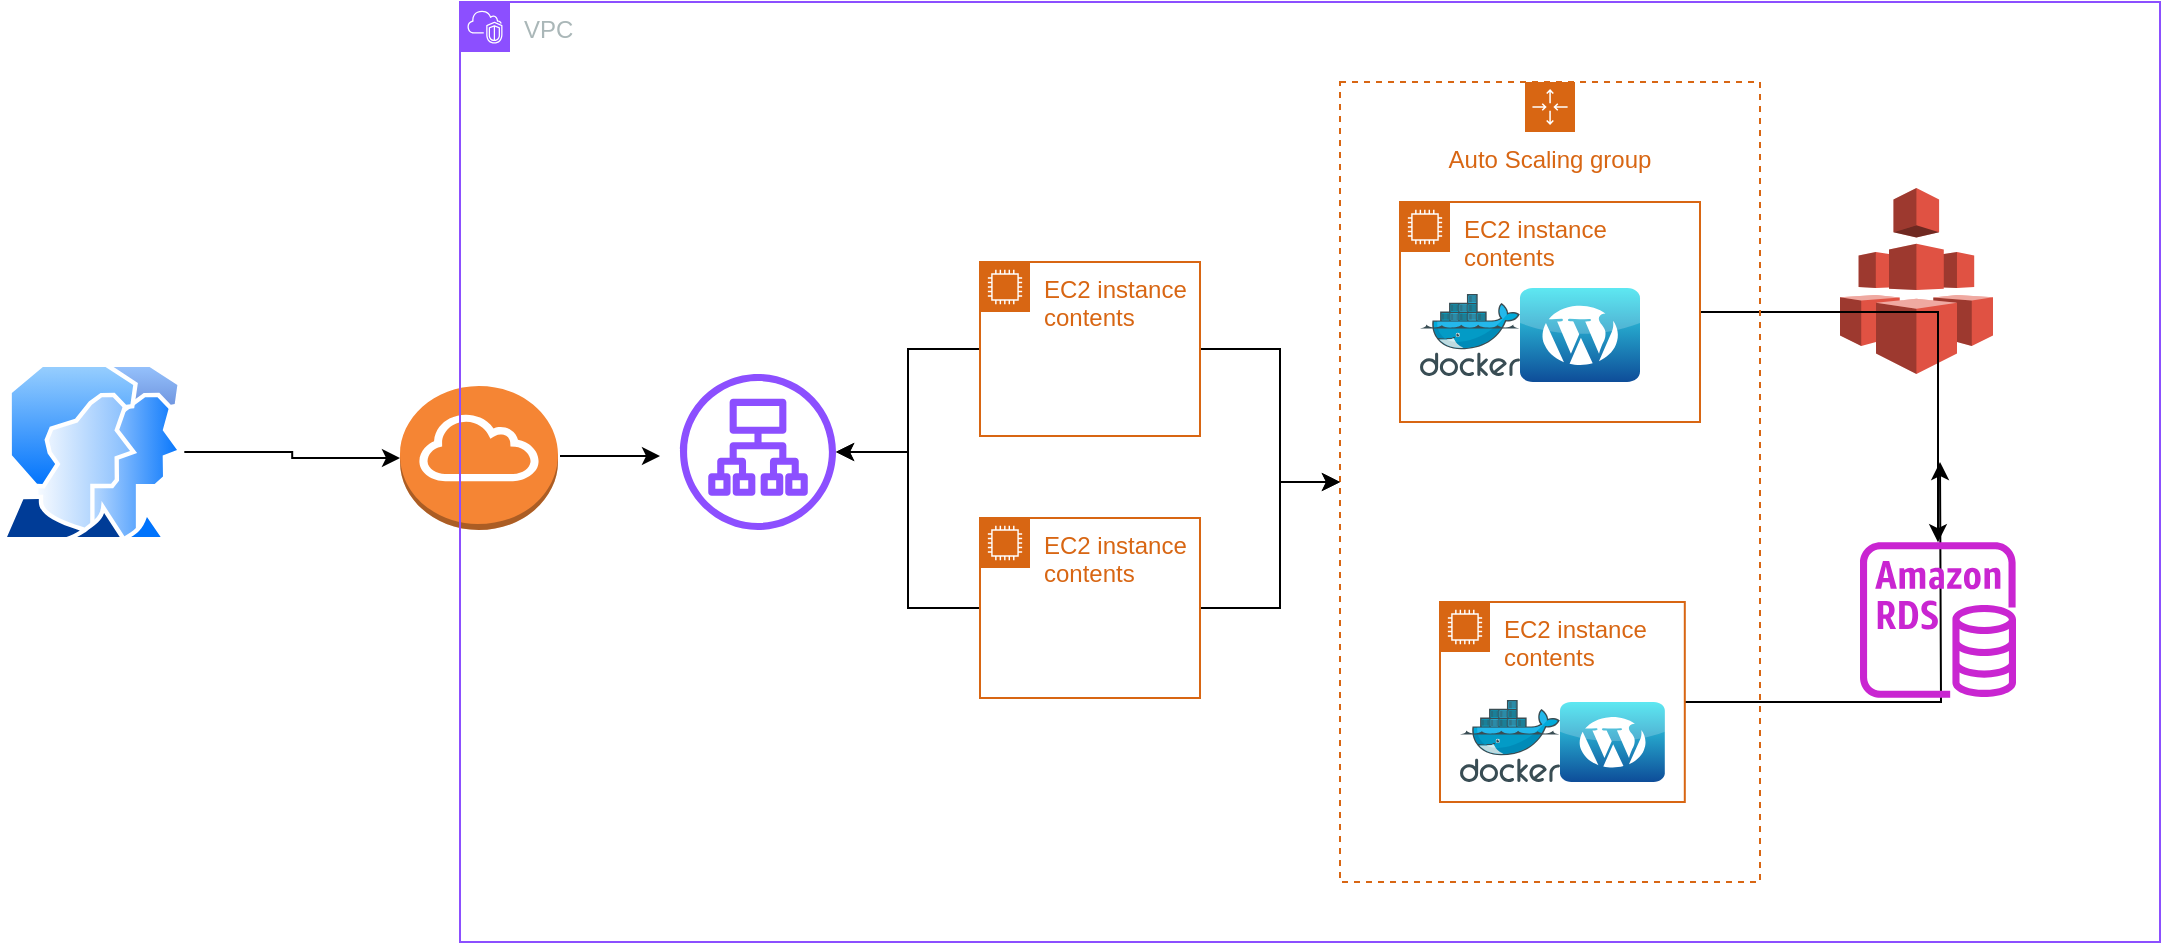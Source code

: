 <mxfile version="28.2.0">
  <diagram name="WordPress AWS" id="C60rbqC7dP8JZodKeA0a">
    <mxGraphModel dx="2064" dy="713" grid="1" gridSize="10" guides="1" tooltips="1" connect="1" arrows="1" fold="1" page="1" pageScale="1" pageWidth="827" pageHeight="1169" math="0" shadow="0">
      <root>
        <mxCell id="0" />
        <mxCell id="1" parent="0" />
        <mxCell id="CFeZ0WPQ4spNyl666lTh-9" style="edgeStyle=orthogonalEdgeStyle;rounded=0;orthogonalLoop=1;jettySize=auto;html=1;" edge="1" parent="1">
          <mxGeometry relative="1" as="geometry">
            <mxPoint x="40.0" y="267.0" as="sourcePoint" />
            <mxPoint x="90.0" y="267.0" as="targetPoint" />
          </mxGeometry>
        </mxCell>
        <mxCell id="CFeZ0WPQ4spNyl666lTh-13" style="edgeStyle=orthogonalEdgeStyle;rounded=0;orthogonalLoop=1;jettySize=auto;html=1;exitX=1;exitY=0.5;exitDx=0;exitDy=0;" edge="1" parent="1" source="CFeZ0WPQ4spNyl666lTh-24">
          <mxGeometry relative="1" as="geometry">
            <mxPoint x="580" y="475" as="sourcePoint" />
            <mxPoint x="730" y="270" as="targetPoint" />
          </mxGeometry>
        </mxCell>
        <mxCell id="CFeZ0WPQ4spNyl666lTh-17" value="" style="sketch=0;outlineConnect=0;fontColor=#232F3E;gradientColor=none;fillColor=#C925D1;strokeColor=none;dashed=0;verticalLabelPosition=bottom;verticalAlign=top;align=center;html=1;fontSize=12;fontStyle=0;aspect=fixed;pointerEvents=1;shape=mxgraph.aws4.rds_instance;" vertex="1" parent="1">
          <mxGeometry x="690" y="310" width="78" height="78" as="geometry" />
        </mxCell>
        <mxCell id="CFeZ0WPQ4spNyl666lTh-18" value="" style="outlineConnect=0;dashed=0;verticalLabelPosition=bottom;verticalAlign=top;align=center;html=1;shape=mxgraph.aws3.efs;fillColor=#E05243;gradientColor=none;" vertex="1" parent="1">
          <mxGeometry x="680" y="133" width="76.5" height="93" as="geometry" />
        </mxCell>
        <mxCell id="CFeZ0WPQ4spNyl666lTh-43" style="edgeStyle=orthogonalEdgeStyle;rounded=0;orthogonalLoop=1;jettySize=auto;html=1;exitX=1;exitY=0.5;exitDx=0;exitDy=0;" edge="1" parent="1" source="CFeZ0WPQ4spNyl666lTh-19" target="CFeZ0WPQ4spNyl666lTh-17">
          <mxGeometry relative="1" as="geometry">
            <mxPoint x="720" y="195.353" as="targetPoint" />
          </mxGeometry>
        </mxCell>
        <mxCell id="CFeZ0WPQ4spNyl666lTh-19" value="EC2 instance contents" style="points=[[0,0],[0.25,0],[0.5,0],[0.75,0],[1,0],[1,0.25],[1,0.5],[1,0.75],[1,1],[0.75,1],[0.5,1],[0.25,1],[0,1],[0,0.75],[0,0.5],[0,0.25]];outlineConnect=0;gradientColor=none;html=1;whiteSpace=wrap;fontSize=12;fontStyle=0;container=1;pointerEvents=0;collapsible=0;recursiveResize=0;shape=mxgraph.aws4.group;grIcon=mxgraph.aws4.group_ec2_instance_contents;strokeColor=#D86613;fillColor=none;verticalAlign=top;align=left;spacingLeft=30;fontColor=#D86613;dashed=0;" vertex="1" parent="1">
          <mxGeometry x="460" y="140" width="150" height="110" as="geometry" />
        </mxCell>
        <mxCell id="CFeZ0WPQ4spNyl666lTh-25" value="" style="image;sketch=0;aspect=fixed;html=1;points=[];align=center;fontSize=12;image=img/lib/mscae/Docker.svg;" vertex="1" parent="CFeZ0WPQ4spNyl666lTh-19">
          <mxGeometry x="10" y="46" width="50" height="41" as="geometry" />
        </mxCell>
        <mxCell id="CFeZ0WPQ4spNyl666lTh-28" value="" style="dashed=0;outlineConnect=0;html=1;align=center;labelPosition=center;verticalLabelPosition=bottom;verticalAlign=top;shape=mxgraph.webicons.wordpress;fillColor=#35E2EE;gradientColor=#0E4D99" vertex="1" parent="CFeZ0WPQ4spNyl666lTh-19">
          <mxGeometry x="60" y="43" width="60" height="47" as="geometry" />
        </mxCell>
        <mxCell id="CFeZ0WPQ4spNyl666lTh-24" value="EC2 instance contents" style="points=[[0,0],[0.25,0],[0.5,0],[0.75,0],[1,0],[1,0.25],[1,0.5],[1,0.75],[1,1],[0.75,1],[0.5,1],[0.25,1],[0,1],[0,0.75],[0,0.5],[0,0.25]];outlineConnect=0;gradientColor=none;html=1;whiteSpace=wrap;fontSize=12;fontStyle=0;container=1;pointerEvents=0;collapsible=0;recursiveResize=0;shape=mxgraph.aws4.group;grIcon=mxgraph.aws4.group_ec2_instance_contents;strokeColor=#D86613;fillColor=none;verticalAlign=top;align=left;spacingLeft=30;fontColor=#D86613;dashed=0;" vertex="1" parent="1">
          <mxGeometry x="480" y="340" width="122.4" height="100" as="geometry" />
        </mxCell>
        <mxCell id="CFeZ0WPQ4spNyl666lTh-26" value="" style="image;sketch=0;aspect=fixed;html=1;points=[];align=center;fontSize=12;image=img/lib/mscae/Docker.svg;" vertex="1" parent="CFeZ0WPQ4spNyl666lTh-24">
          <mxGeometry x="10" y="49" width="50" height="41" as="geometry" />
        </mxCell>
        <mxCell id="CFeZ0WPQ4spNyl666lTh-27" value="" style="dashed=0;outlineConnect=0;html=1;align=center;labelPosition=center;verticalLabelPosition=bottom;verticalAlign=top;shape=mxgraph.webicons.wordpress;fillColor=#35E2EE;gradientColor=#0E4D99" vertex="1" parent="CFeZ0WPQ4spNyl666lTh-24">
          <mxGeometry x="60" y="50" width="52.4" height="40" as="geometry" />
        </mxCell>
        <mxCell id="CFeZ0WPQ4spNyl666lTh-29" value="Auto Scaling group" style="points=[[0,0],[0.25,0],[0.5,0],[0.75,0],[1,0],[1,0.25],[1,0.5],[1,0.75],[1,1],[0.75,1],[0.5,1],[0.25,1],[0,1],[0,0.75],[0,0.5],[0,0.25]];outlineConnect=0;gradientColor=none;html=1;whiteSpace=wrap;fontSize=12;fontStyle=0;container=1;pointerEvents=0;collapsible=0;recursiveResize=0;shape=mxgraph.aws4.groupCenter;grIcon=mxgraph.aws4.group_auto_scaling_group;grStroke=1;strokeColor=#D86613;fillColor=none;verticalAlign=top;align=center;fontColor=#D86613;dashed=1;spacingTop=25;" vertex="1" parent="1">
          <mxGeometry x="430" y="80" width="210" height="400" as="geometry" />
        </mxCell>
        <mxCell id="CFeZ0WPQ4spNyl666lTh-31" value="" style="sketch=0;outlineConnect=0;fontColor=#232F3E;gradientColor=none;fillColor=#8C4FFF;strokeColor=none;dashed=0;verticalLabelPosition=bottom;verticalAlign=top;align=center;html=1;fontSize=12;fontStyle=0;aspect=fixed;pointerEvents=1;shape=mxgraph.aws4.application_load_balancer;" vertex="1" parent="1">
          <mxGeometry x="100" y="226" width="78" height="78" as="geometry" />
        </mxCell>
        <mxCell id="CFeZ0WPQ4spNyl666lTh-32" value="" style="outlineConnect=0;dashed=0;verticalLabelPosition=bottom;verticalAlign=top;align=center;html=1;shape=mxgraph.aws3.internet_gateway;fillColor=#F58534;gradientColor=none;" vertex="1" parent="1">
          <mxGeometry x="-40" y="232" width="79" height="72" as="geometry" />
        </mxCell>
        <mxCell id="CFeZ0WPQ4spNyl666lTh-36" style="edgeStyle=orthogonalEdgeStyle;rounded=0;orthogonalLoop=1;jettySize=auto;html=1;exitX=1;exitY=0.5;exitDx=0;exitDy=0;" edge="1" parent="1" source="CFeZ0WPQ4spNyl666lTh-34" target="CFeZ0WPQ4spNyl666lTh-29">
          <mxGeometry relative="1" as="geometry">
            <mxPoint x="380" y="213" as="targetPoint" />
            <Array as="points">
              <mxPoint x="400" y="213" />
              <mxPoint x="400" y="280" />
            </Array>
          </mxGeometry>
        </mxCell>
        <mxCell id="CFeZ0WPQ4spNyl666lTh-45" style="edgeStyle=orthogonalEdgeStyle;rounded=0;orthogonalLoop=1;jettySize=auto;html=1;exitX=0;exitY=0.5;exitDx=0;exitDy=0;" edge="1" parent="1" source="CFeZ0WPQ4spNyl666lTh-34" target="CFeZ0WPQ4spNyl666lTh-31">
          <mxGeometry relative="1" as="geometry" />
        </mxCell>
        <mxCell id="CFeZ0WPQ4spNyl666lTh-34" value="EC2 instance contents" style="points=[[0,0],[0.25,0],[0.5,0],[0.75,0],[1,0],[1,0.25],[1,0.5],[1,0.75],[1,1],[0.75,1],[0.5,1],[0.25,1],[0,1],[0,0.75],[0,0.5],[0,0.25]];outlineConnect=0;gradientColor=none;html=1;whiteSpace=wrap;fontSize=12;fontStyle=0;container=1;pointerEvents=0;collapsible=0;recursiveResize=0;shape=mxgraph.aws4.group;grIcon=mxgraph.aws4.group_ec2_instance_contents;strokeColor=#D86613;fillColor=none;verticalAlign=top;align=left;spacingLeft=30;fontColor=#D86613;dashed=0;" vertex="1" parent="1">
          <mxGeometry x="250" y="170" width="110" height="87" as="geometry" />
        </mxCell>
        <mxCell id="CFeZ0WPQ4spNyl666lTh-40" style="edgeStyle=orthogonalEdgeStyle;rounded=0;orthogonalLoop=1;jettySize=auto;html=1;exitX=1;exitY=0.5;exitDx=0;exitDy=0;" edge="1" parent="1" source="CFeZ0WPQ4spNyl666lTh-35" target="CFeZ0WPQ4spNyl666lTh-29">
          <mxGeometry relative="1" as="geometry">
            <Array as="points">
              <mxPoint x="400" y="343" />
              <mxPoint x="400" y="280" />
            </Array>
          </mxGeometry>
        </mxCell>
        <mxCell id="CFeZ0WPQ4spNyl666lTh-47" style="edgeStyle=orthogonalEdgeStyle;rounded=0;orthogonalLoop=1;jettySize=auto;html=1;exitX=0;exitY=0.5;exitDx=0;exitDy=0;" edge="1" parent="1" source="CFeZ0WPQ4spNyl666lTh-35" target="CFeZ0WPQ4spNyl666lTh-31">
          <mxGeometry relative="1" as="geometry" />
        </mxCell>
        <mxCell id="CFeZ0WPQ4spNyl666lTh-35" value="EC2 instance contents" style="points=[[0,0],[0.25,0],[0.5,0],[0.75,0],[1,0],[1,0.25],[1,0.5],[1,0.75],[1,1],[0.75,1],[0.5,1],[0.25,1],[0,1],[0,0.75],[0,0.5],[0,0.25]];outlineConnect=0;gradientColor=none;html=1;whiteSpace=wrap;fontSize=12;fontStyle=0;container=1;pointerEvents=0;collapsible=0;recursiveResize=0;shape=mxgraph.aws4.group;grIcon=mxgraph.aws4.group_ec2_instance_contents;strokeColor=#D86613;fillColor=none;verticalAlign=top;align=left;spacingLeft=30;fontColor=#D86613;dashed=0;" vertex="1" parent="1">
          <mxGeometry x="250" y="298" width="110" height="90" as="geometry" />
        </mxCell>
        <mxCell id="CFeZ0WPQ4spNyl666lTh-44" style="edgeStyle=orthogonalEdgeStyle;rounded=0;orthogonalLoop=1;jettySize=auto;html=1;exitX=0.5;exitY=1;exitDx=0;exitDy=0;" edge="1" parent="1" source="CFeZ0WPQ4spNyl666lTh-29" target="CFeZ0WPQ4spNyl666lTh-29">
          <mxGeometry relative="1" as="geometry" />
        </mxCell>
        <mxCell id="CFeZ0WPQ4spNyl666lTh-49" value="" style="edgeStyle=orthogonalEdgeStyle;rounded=0;orthogonalLoop=1;jettySize=auto;html=1;" edge="1" parent="1" source="CFeZ0WPQ4spNyl666lTh-48" target="CFeZ0WPQ4spNyl666lTh-32">
          <mxGeometry relative="1" as="geometry" />
        </mxCell>
        <mxCell id="CFeZ0WPQ4spNyl666lTh-48" value="" style="image;aspect=fixed;perimeter=ellipsePerimeter;html=1;align=center;shadow=0;dashed=0;spacingTop=3;image=img/lib/active_directory/user_accounts.svg;" vertex="1" parent="1">
          <mxGeometry x="-240" y="220.3" width="92.16" height="89.4" as="geometry" />
        </mxCell>
        <mxCell id="CFeZ0WPQ4spNyl666lTh-50" value="VPC" style="points=[[0,0],[0.25,0],[0.5,0],[0.75,0],[1,0],[1,0.25],[1,0.5],[1,0.75],[1,1],[0.75,1],[0.5,1],[0.25,1],[0,1],[0,0.75],[0,0.5],[0,0.25]];outlineConnect=0;gradientColor=none;html=1;whiteSpace=wrap;fontSize=12;fontStyle=0;container=1;pointerEvents=0;collapsible=0;recursiveResize=0;shape=mxgraph.aws4.group;grIcon=mxgraph.aws4.group_vpc2;strokeColor=#8C4FFF;fillColor=none;verticalAlign=top;align=left;spacingLeft=30;fontColor=#AAB7B8;dashed=0;" vertex="1" parent="1">
          <mxGeometry x="-10" y="40" width="850" height="470" as="geometry" />
        </mxCell>
      </root>
    </mxGraphModel>
  </diagram>
</mxfile>
